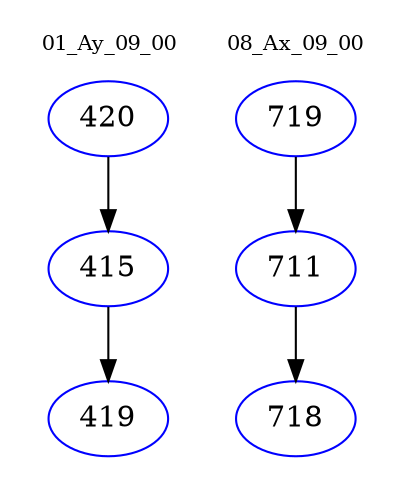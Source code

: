 digraph{
subgraph cluster_0 {
color = white
label = "01_Ay_09_00";
fontsize=10;
T0_420 [label="420", color="blue"]
T0_420 -> T0_415 [color="black"]
T0_415 [label="415", color="blue"]
T0_415 -> T0_419 [color="black"]
T0_419 [label="419", color="blue"]
}
subgraph cluster_1 {
color = white
label = "08_Ax_09_00";
fontsize=10;
T1_719 [label="719", color="blue"]
T1_719 -> T1_711 [color="black"]
T1_711 [label="711", color="blue"]
T1_711 -> T1_718 [color="black"]
T1_718 [label="718", color="blue"]
}
}
